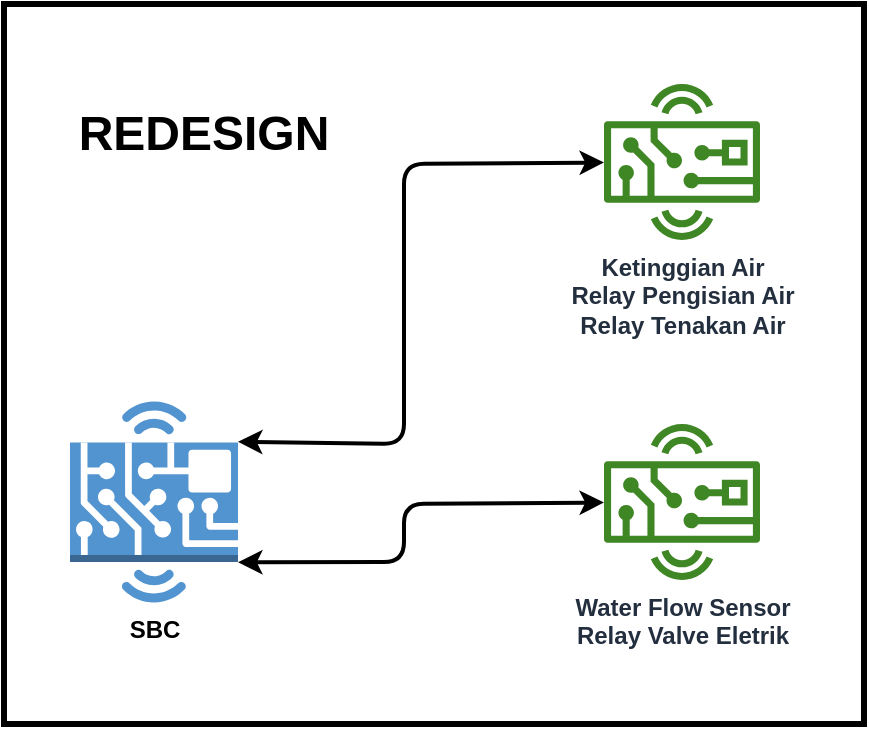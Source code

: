 <mxfile>
    <diagram id="iwtrfTv7lDMr9XAlOIzn" name="Page-1">
        <mxGraphModel dx="832" dy="539" grid="1" gridSize="10" guides="1" tooltips="1" connect="1" arrows="1" fold="1" page="1" pageScale="1" pageWidth="827" pageHeight="1169" math="0" shadow="0">
            <root>
                <mxCell id="0"/>
                <mxCell id="1" parent="0"/>
                <mxCell id="8" value="" style="rounded=1;whiteSpace=wrap;html=1;strokeWidth=3;arcSize=0;" vertex="1" parent="1">
                    <mxGeometry x="100" y="120" width="430" height="360" as="geometry"/>
                </mxCell>
                <mxCell id="9" value="SBC" style="outlineConnect=0;dashed=0;verticalLabelPosition=bottom;verticalAlign=top;align=center;html=1;shape=mxgraph.aws3.hardware_board;fillColor=#5294CF;gradientColor=none;fontStyle=1" vertex="1" parent="1">
                    <mxGeometry x="133" y="318.75" width="84" height="100.5" as="geometry"/>
                </mxCell>
                <mxCell id="10" value="Ketinggian Air&lt;br&gt;Relay Pengisian Air&lt;br&gt;Relay Tenakan Air" style="sketch=0;outlineConnect=0;fontColor=#232F3E;gradientColor=none;fillColor=#3F8624;strokeColor=none;dashed=0;verticalLabelPosition=bottom;verticalAlign=top;align=center;html=1;fontSize=12;fontStyle=1;aspect=fixed;pointerEvents=1;shape=mxgraph.aws4.hardware_board;" vertex="1" parent="1">
                    <mxGeometry x="400" y="160" width="78" height="78" as="geometry"/>
                </mxCell>
                <mxCell id="11" value="Water Flow Sensor&lt;br&gt;Relay Valve Eletrik" style="sketch=0;outlineConnect=0;fontColor=#232F3E;gradientColor=none;fillColor=#3F8624;strokeColor=none;dashed=0;verticalLabelPosition=bottom;verticalAlign=top;align=center;html=1;fontSize=12;fontStyle=1;aspect=fixed;pointerEvents=1;shape=mxgraph.aws4.hardware_board;" vertex="1" parent="1">
                    <mxGeometry x="400" y="330" width="78" height="78" as="geometry"/>
                </mxCell>
                <mxCell id="12" value="" style="endArrow=classic;startArrow=classic;html=1;strokeWidth=2;exitX=1;exitY=0.2;exitDx=0;exitDy=0;exitPerimeter=0;" edge="1" parent="1" source="9" target="10">
                    <mxGeometry width="50" height="50" relative="1" as="geometry">
                        <mxPoint x="350" y="380" as="sourcePoint"/>
                        <mxPoint x="400" y="330" as="targetPoint"/>
                        <Array as="points">
                            <mxPoint x="300" y="340"/>
                            <mxPoint x="300" y="200"/>
                        </Array>
                    </mxGeometry>
                </mxCell>
                <mxCell id="13" value="" style="endArrow=classic;startArrow=classic;html=1;strokeWidth=2;exitX=1;exitY=0.8;exitDx=0;exitDy=0;exitPerimeter=0;" edge="1" parent="1" source="9" target="11">
                    <mxGeometry width="50" height="50" relative="1" as="geometry">
                        <mxPoint x="227" y="348.85" as="sourcePoint"/>
                        <mxPoint x="410" y="209.281" as="targetPoint"/>
                        <Array as="points">
                            <mxPoint x="300" y="399"/>
                            <mxPoint x="300" y="370"/>
                        </Array>
                    </mxGeometry>
                </mxCell>
                <mxCell id="14" value="REDESIGN" style="text;html=1;strokeColor=none;fillColor=none;align=center;verticalAlign=middle;whiteSpace=wrap;rounded=0;strokeWidth=3;fontStyle=1;fontSize=24;" vertex="1" parent="1">
                    <mxGeometry x="170" y="170" width="60" height="30" as="geometry"/>
                </mxCell>
            </root>
        </mxGraphModel>
    </diagram>
</mxfile>